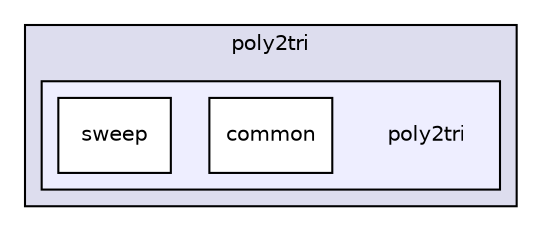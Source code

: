 digraph "assimp/assimp-3.1.1/contrib/poly2tri/poly2tri" {
  compound=true
  node [ fontsize="10", fontname="Helvetica"];
  edge [ labelfontsize="10", labelfontname="Helvetica"];
  subgraph clusterdir_c01bad9a237735ceb605e19b9fbc23d4 {
    graph [ bgcolor="#ddddee", pencolor="black", label="poly2tri" fontname="Helvetica", fontsize="10", URL="dir_c01bad9a237735ceb605e19b9fbc23d4.html"]
  subgraph clusterdir_4c7e142f9069feadbc32a6e4cc77d350 {
    graph [ bgcolor="#eeeeff", pencolor="black", label="" URL="dir_4c7e142f9069feadbc32a6e4cc77d350.html"];
    dir_4c7e142f9069feadbc32a6e4cc77d350 [shape=plaintext label="poly2tri"];
    dir_dd3dba718535f603a56337606554b4ee [shape=box label="common" color="black" fillcolor="white" style="filled" URL="dir_dd3dba718535f603a56337606554b4ee.html"];
    dir_cf56471d152c639f6efe4843678627d4 [shape=box label="sweep" color="black" fillcolor="white" style="filled" URL="dir_cf56471d152c639f6efe4843678627d4.html"];
  }
  }
}
